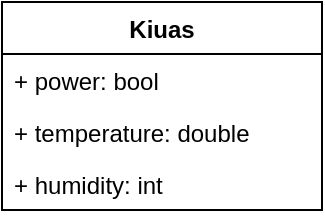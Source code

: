 <mxfile version="20.5.2" type="device"><diagram id="C5RBs43oDa-KdzZeNtuy" name="Page-1"><mxGraphModel dx="1038" dy="1716" grid="1" gridSize="10" guides="1" tooltips="1" connect="1" arrows="1" fold="1" page="1" pageScale="1" pageWidth="827" pageHeight="1169" math="0" shadow="0"><root><mxCell id="WIyWlLk6GJQsqaUBKTNV-0"/><mxCell id="WIyWlLk6GJQsqaUBKTNV-1" parent="WIyWlLk6GJQsqaUBKTNV-0"/><mxCell id="-rcXii9bI3Z3IJtFBNgM-0" value="Kiuas" style="swimlane;fontStyle=1;align=center;verticalAlign=top;childLayout=stackLayout;horizontal=1;startSize=26;horizontalStack=0;resizeParent=1;resizeParentMax=0;resizeLast=0;collapsible=1;marginBottom=0;" vertex="1" parent="WIyWlLk6GJQsqaUBKTNV-1"><mxGeometry x="340" y="-480" width="160" height="104" as="geometry"/></mxCell><mxCell id="-rcXii9bI3Z3IJtFBNgM-1" value="+ power: bool" style="text;strokeColor=none;fillColor=none;align=left;verticalAlign=top;spacingLeft=4;spacingRight=4;overflow=hidden;rotatable=0;points=[[0,0.5],[1,0.5]];portConstraint=eastwest;" vertex="1" parent="-rcXii9bI3Z3IJtFBNgM-0"><mxGeometry y="26" width="160" height="26" as="geometry"/></mxCell><mxCell id="-rcXii9bI3Z3IJtFBNgM-5" value="+ temperature: double" style="text;strokeColor=none;fillColor=none;align=left;verticalAlign=top;spacingLeft=4;spacingRight=4;overflow=hidden;rotatable=0;points=[[0,0.5],[1,0.5]];portConstraint=eastwest;" vertex="1" parent="-rcXii9bI3Z3IJtFBNgM-0"><mxGeometry y="52" width="160" height="26" as="geometry"/></mxCell><mxCell id="-rcXii9bI3Z3IJtFBNgM-4" value="+ humidity: int" style="text;strokeColor=none;fillColor=none;align=left;verticalAlign=top;spacingLeft=4;spacingRight=4;overflow=hidden;rotatable=0;points=[[0,0.5],[1,0.5]];portConstraint=eastwest;" vertex="1" parent="-rcXii9bI3Z3IJtFBNgM-0"><mxGeometry y="78" width="160" height="26" as="geometry"/></mxCell></root></mxGraphModel></diagram></mxfile>